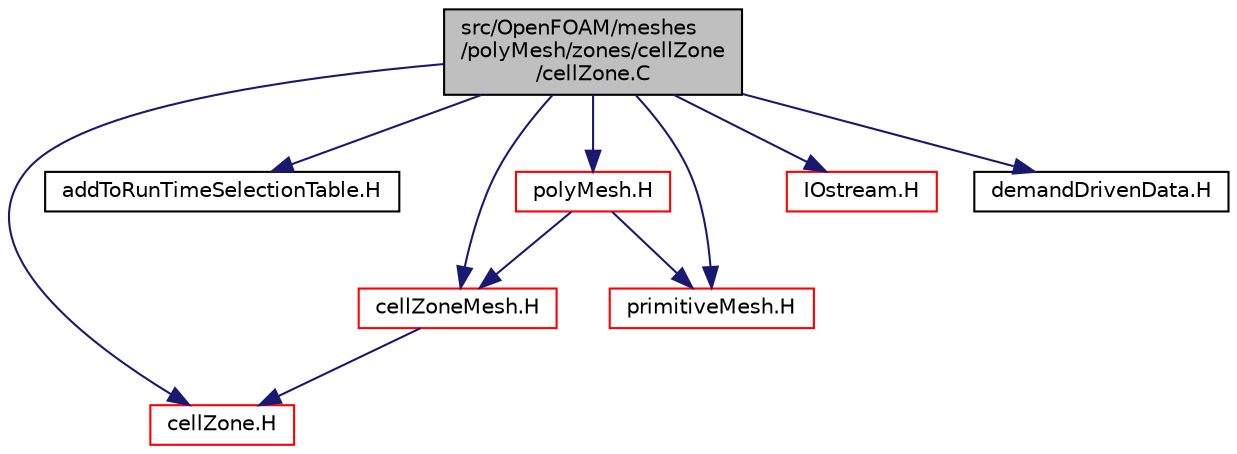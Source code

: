 digraph "src/OpenFOAM/meshes/polyMesh/zones/cellZone/cellZone.C"
{
  bgcolor="transparent";
  edge [fontname="Helvetica",fontsize="10",labelfontname="Helvetica",labelfontsize="10"];
  node [fontname="Helvetica",fontsize="10",shape=record];
  Node0 [label="src/OpenFOAM/meshes\l/polyMesh/zones/cellZone\l/cellZone.C",height=0.2,width=0.4,color="black", fillcolor="grey75", style="filled", fontcolor="black"];
  Node0 -> Node1 [color="midnightblue",fontsize="10",style="solid",fontname="Helvetica"];
  Node1 [label="cellZone.H",height=0.2,width=0.4,color="red",URL="$a12545.html"];
  Node0 -> Node117 [color="midnightblue",fontsize="10",style="solid",fontname="Helvetica"];
  Node117 [label="addToRunTimeSelectionTable.H",height=0.2,width=0.4,color="black",URL="$a09989.html",tooltip="Macros for easy insertion into run-time selection tables. "];
  Node0 -> Node118 [color="midnightblue",fontsize="10",style="solid",fontname="Helvetica"];
  Node118 [label="cellZoneMesh.H",height=0.2,width=0.4,color="red",URL="$a12587.html",tooltip="Foam::cellZoneMesh. "];
  Node118 -> Node1 [color="midnightblue",fontsize="10",style="solid",fontname="Helvetica"];
  Node0 -> Node159 [color="midnightblue",fontsize="10",style="solid",fontname="Helvetica"];
  Node159 [label="polyMesh.H",height=0.2,width=0.4,color="red",URL="$a12398.html"];
  Node159 -> Node166 [color="midnightblue",fontsize="10",style="solid",fontname="Helvetica"];
  Node166 [label="primitiveMesh.H",height=0.2,width=0.4,color="red",URL="$a12650.html"];
  Node159 -> Node118 [color="midnightblue",fontsize="10",style="solid",fontname="Helvetica"];
  Node0 -> Node166 [color="midnightblue",fontsize="10",style="solid",fontname="Helvetica"];
  Node0 -> Node41 [color="midnightblue",fontsize="10",style="solid",fontname="Helvetica"];
  Node41 [label="IOstream.H",height=0.2,width=0.4,color="red",URL="$a09812.html"];
  Node0 -> Node236 [color="midnightblue",fontsize="10",style="solid",fontname="Helvetica"];
  Node236 [label="demandDrivenData.H",height=0.2,width=0.4,color="black",URL="$a11102.html",tooltip="Template functions to aid in the implementation of demand driven data. "];
}
